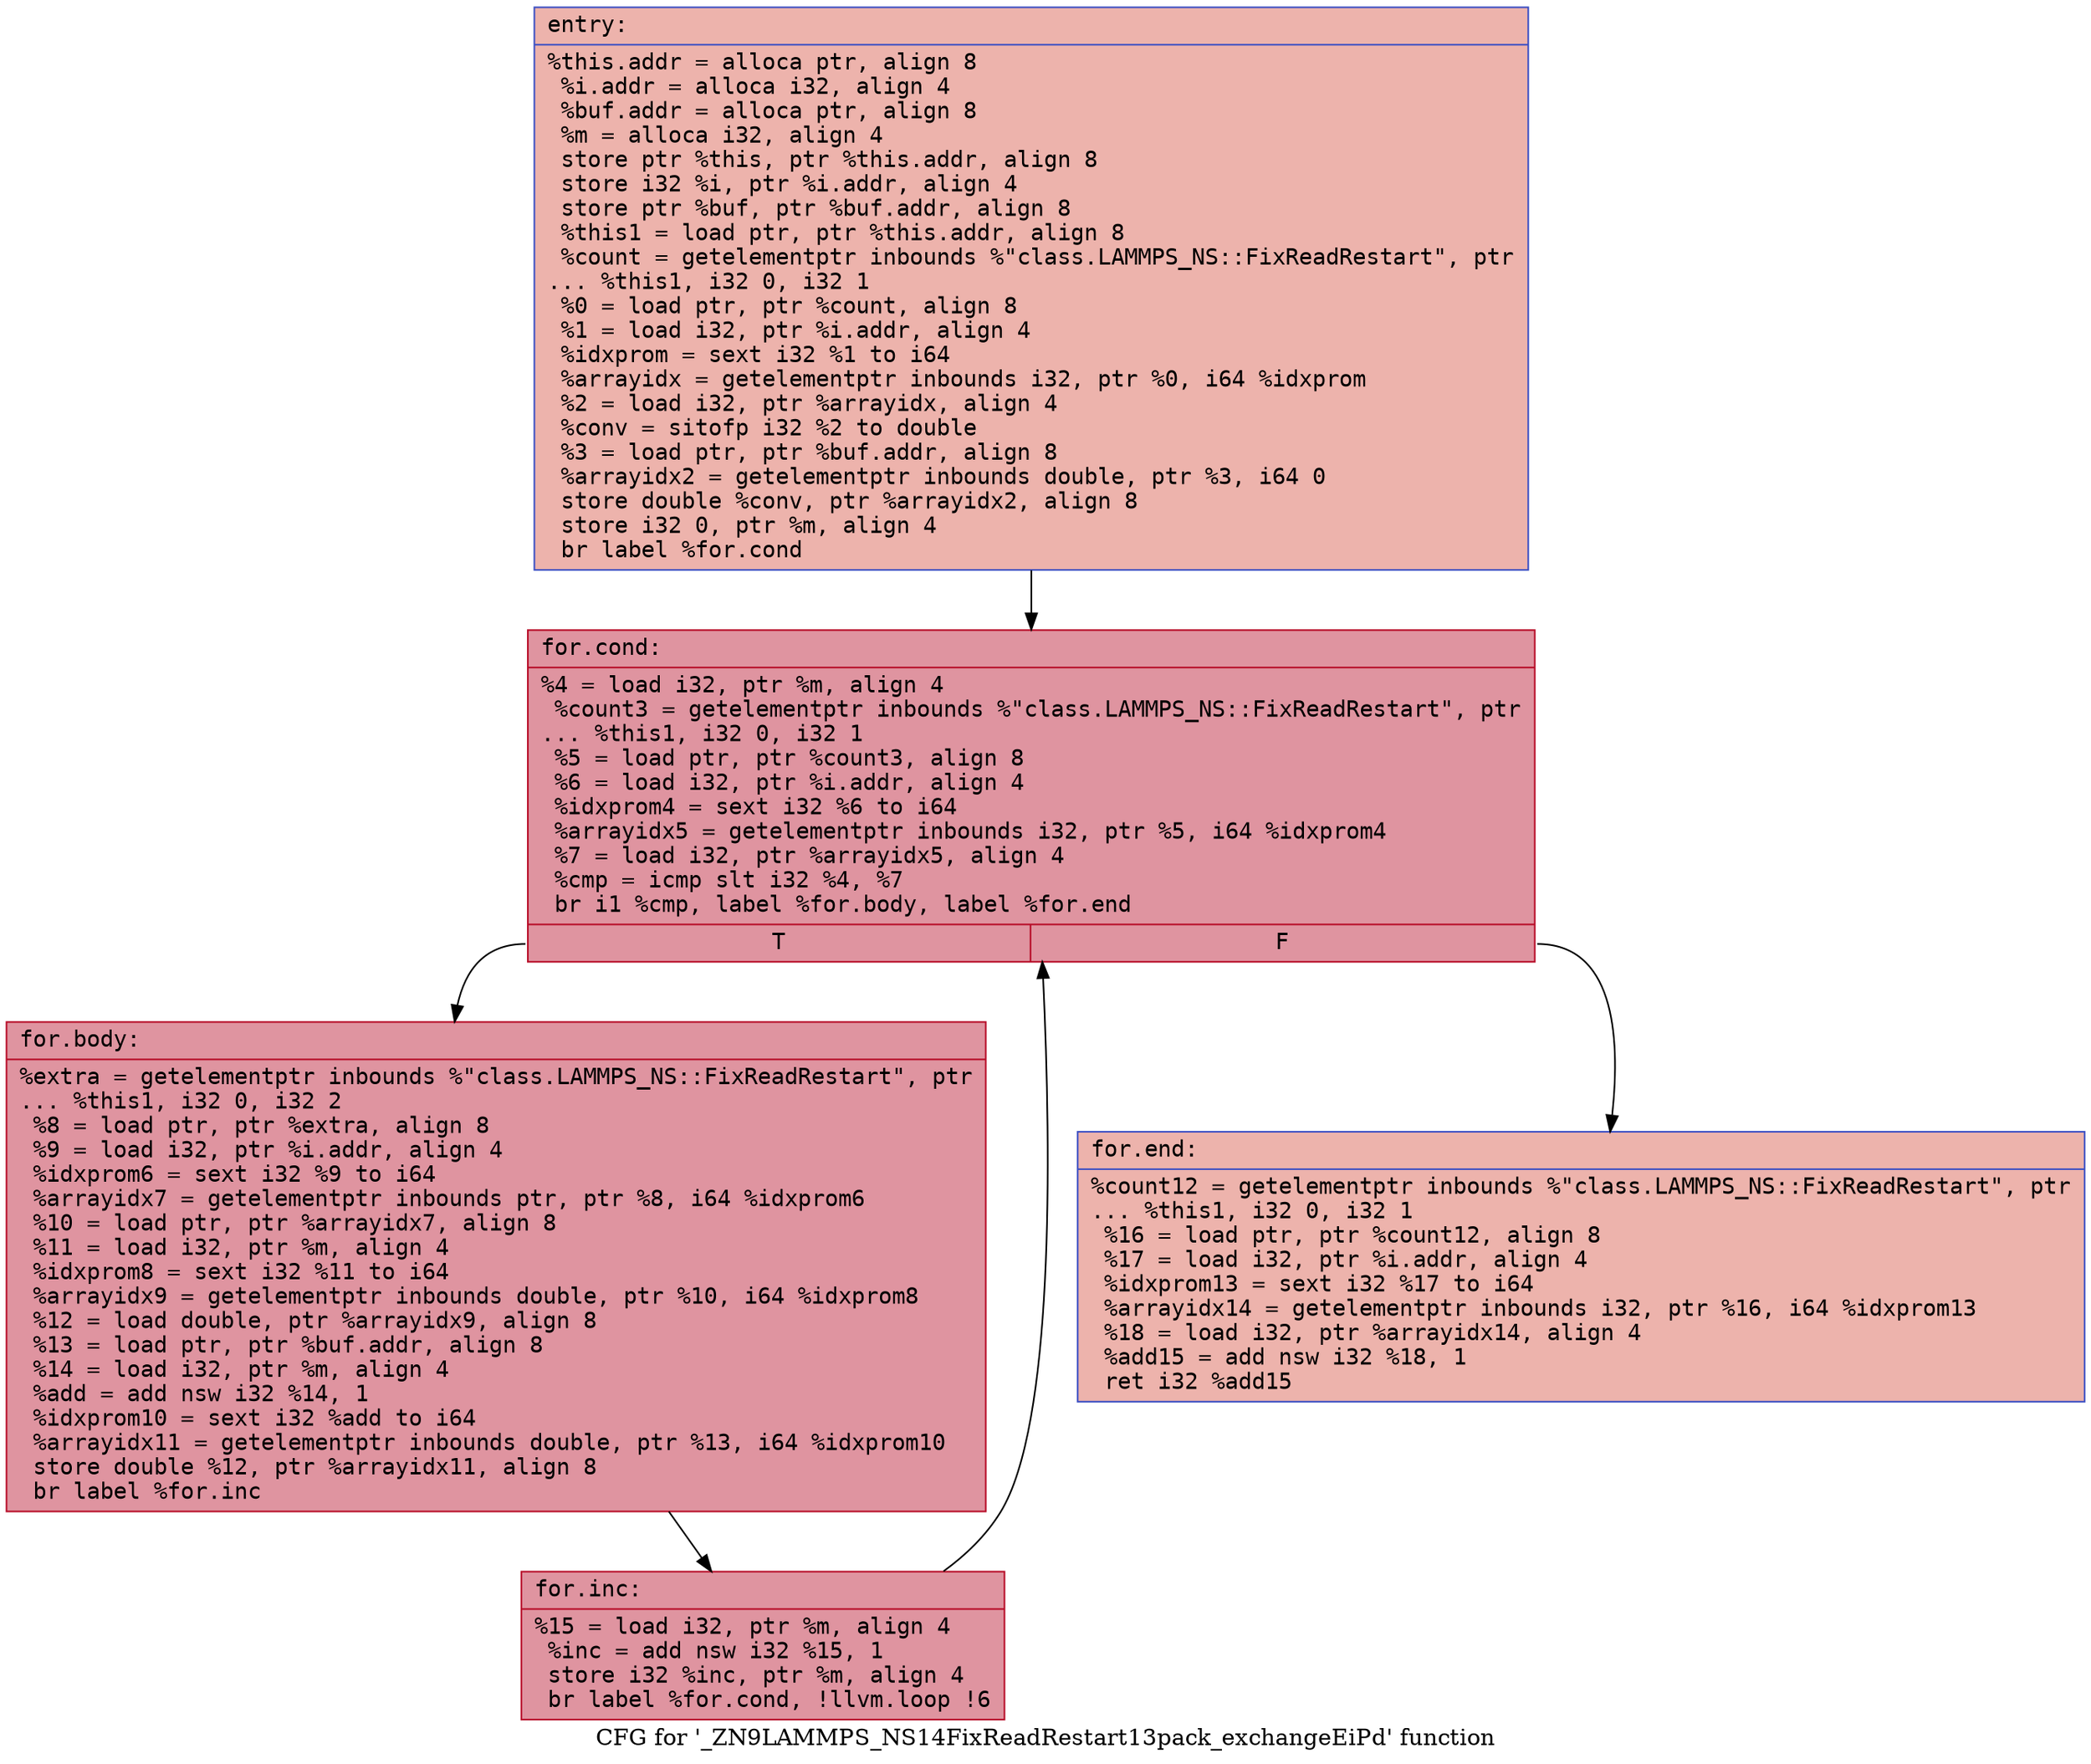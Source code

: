 digraph "CFG for '_ZN9LAMMPS_NS14FixReadRestart13pack_exchangeEiPd' function" {
	label="CFG for '_ZN9LAMMPS_NS14FixReadRestart13pack_exchangeEiPd' function";

	Node0x55f8eedaeed0 [shape=record,color="#3d50c3ff", style=filled, fillcolor="#d6524470" fontname="Courier",label="{entry:\l|  %this.addr = alloca ptr, align 8\l  %i.addr = alloca i32, align 4\l  %buf.addr = alloca ptr, align 8\l  %m = alloca i32, align 4\l  store ptr %this, ptr %this.addr, align 8\l  store i32 %i, ptr %i.addr, align 4\l  store ptr %buf, ptr %buf.addr, align 8\l  %this1 = load ptr, ptr %this.addr, align 8\l  %count = getelementptr inbounds %\"class.LAMMPS_NS::FixReadRestart\", ptr\l... %this1, i32 0, i32 1\l  %0 = load ptr, ptr %count, align 8\l  %1 = load i32, ptr %i.addr, align 4\l  %idxprom = sext i32 %1 to i64\l  %arrayidx = getelementptr inbounds i32, ptr %0, i64 %idxprom\l  %2 = load i32, ptr %arrayidx, align 4\l  %conv = sitofp i32 %2 to double\l  %3 = load ptr, ptr %buf.addr, align 8\l  %arrayidx2 = getelementptr inbounds double, ptr %3, i64 0\l  store double %conv, ptr %arrayidx2, align 8\l  store i32 0, ptr %m, align 4\l  br label %for.cond\l}"];
	Node0x55f8eedaeed0 -> Node0x55f8eedafb60[tooltip="entry -> for.cond\nProbability 100.00%" ];
	Node0x55f8eedafb60 [shape=record,color="#b70d28ff", style=filled, fillcolor="#b70d2870" fontname="Courier",label="{for.cond:\l|  %4 = load i32, ptr %m, align 4\l  %count3 = getelementptr inbounds %\"class.LAMMPS_NS::FixReadRestart\", ptr\l... %this1, i32 0, i32 1\l  %5 = load ptr, ptr %count3, align 8\l  %6 = load i32, ptr %i.addr, align 4\l  %idxprom4 = sext i32 %6 to i64\l  %arrayidx5 = getelementptr inbounds i32, ptr %5, i64 %idxprom4\l  %7 = load i32, ptr %arrayidx5, align 4\l  %cmp = icmp slt i32 %4, %7\l  br i1 %cmp, label %for.body, label %for.end\l|{<s0>T|<s1>F}}"];
	Node0x55f8eedafb60:s0 -> Node0x55f8eedb0120[tooltip="for.cond -> for.body\nProbability 96.88%" ];
	Node0x55f8eedafb60:s1 -> Node0x55f8eedb01a0[tooltip="for.cond -> for.end\nProbability 3.12%" ];
	Node0x55f8eedb0120 [shape=record,color="#b70d28ff", style=filled, fillcolor="#b70d2870" fontname="Courier",label="{for.body:\l|  %extra = getelementptr inbounds %\"class.LAMMPS_NS::FixReadRestart\", ptr\l... %this1, i32 0, i32 2\l  %8 = load ptr, ptr %extra, align 8\l  %9 = load i32, ptr %i.addr, align 4\l  %idxprom6 = sext i32 %9 to i64\l  %arrayidx7 = getelementptr inbounds ptr, ptr %8, i64 %idxprom6\l  %10 = load ptr, ptr %arrayidx7, align 8\l  %11 = load i32, ptr %m, align 4\l  %idxprom8 = sext i32 %11 to i64\l  %arrayidx9 = getelementptr inbounds double, ptr %10, i64 %idxprom8\l  %12 = load double, ptr %arrayidx9, align 8\l  %13 = load ptr, ptr %buf.addr, align 8\l  %14 = load i32, ptr %m, align 4\l  %add = add nsw i32 %14, 1\l  %idxprom10 = sext i32 %add to i64\l  %arrayidx11 = getelementptr inbounds double, ptr %13, i64 %idxprom10\l  store double %12, ptr %arrayidx11, align 8\l  br label %for.inc\l}"];
	Node0x55f8eedb0120 -> Node0x55f8eedb0e40[tooltip="for.body -> for.inc\nProbability 100.00%" ];
	Node0x55f8eedb0e40 [shape=record,color="#b70d28ff", style=filled, fillcolor="#b70d2870" fontname="Courier",label="{for.inc:\l|  %15 = load i32, ptr %m, align 4\l  %inc = add nsw i32 %15, 1\l  store i32 %inc, ptr %m, align 4\l  br label %for.cond, !llvm.loop !6\l}"];
	Node0x55f8eedb0e40 -> Node0x55f8eedafb60[tooltip="for.inc -> for.cond\nProbability 100.00%" ];
	Node0x55f8eedb01a0 [shape=record,color="#3d50c3ff", style=filled, fillcolor="#d6524470" fontname="Courier",label="{for.end:\l|  %count12 = getelementptr inbounds %\"class.LAMMPS_NS::FixReadRestart\", ptr\l... %this1, i32 0, i32 1\l  %16 = load ptr, ptr %count12, align 8\l  %17 = load i32, ptr %i.addr, align 4\l  %idxprom13 = sext i32 %17 to i64\l  %arrayidx14 = getelementptr inbounds i32, ptr %16, i64 %idxprom13\l  %18 = load i32, ptr %arrayidx14, align 4\l  %add15 = add nsw i32 %18, 1\l  ret i32 %add15\l}"];
}
